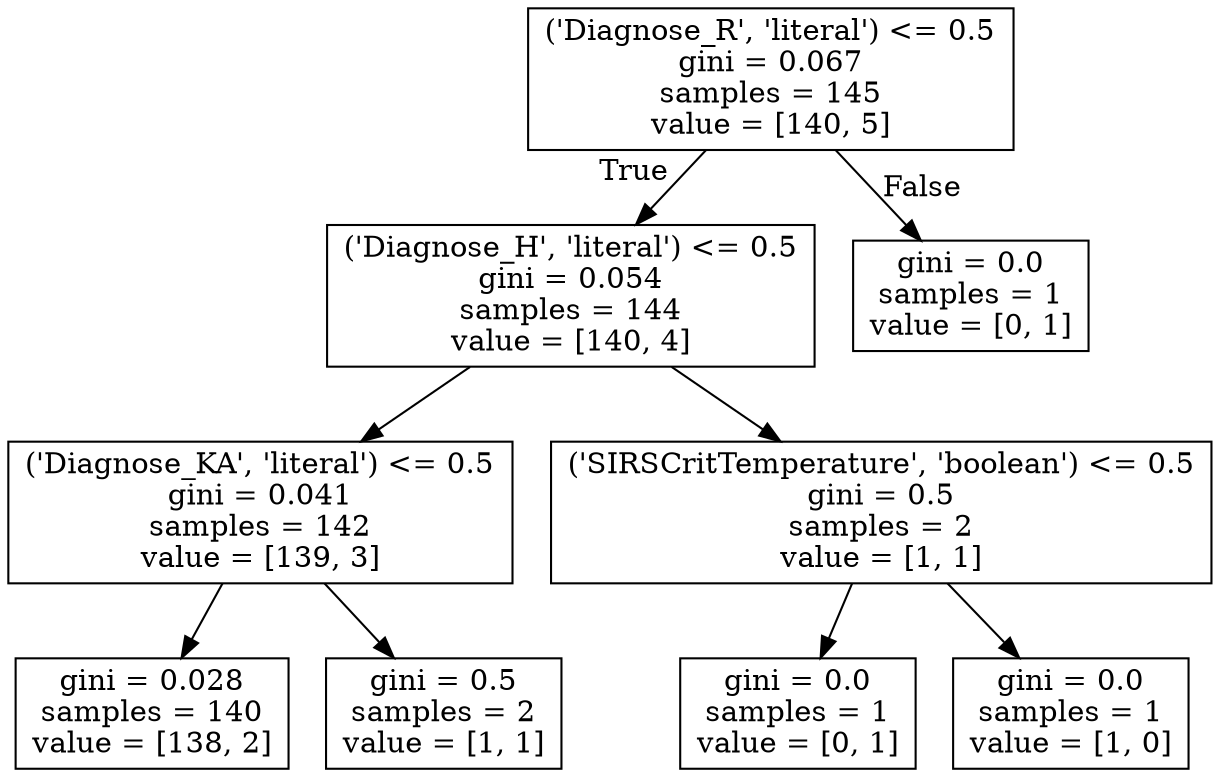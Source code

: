 digraph Tree {
node [shape=box] ;
0 [label="('Diagnose_R', 'literal') <= 0.5\ngini = 0.067\nsamples = 145\nvalue = [140, 5]"] ;
1 [label="('Diagnose_H', 'literal') <= 0.5\ngini = 0.054\nsamples = 144\nvalue = [140, 4]"] ;
0 -> 1 [labeldistance=2.5, labelangle=45, headlabel="True"] ;
2 [label="('Diagnose_KA', 'literal') <= 0.5\ngini = 0.041\nsamples = 142\nvalue = [139, 3]"] ;
1 -> 2 ;
3 [label="gini = 0.028\nsamples = 140\nvalue = [138, 2]"] ;
2 -> 3 ;
4 [label="gini = 0.5\nsamples = 2\nvalue = [1, 1]"] ;
2 -> 4 ;
5 [label="('SIRSCritTemperature', 'boolean') <= 0.5\ngini = 0.5\nsamples = 2\nvalue = [1, 1]"] ;
1 -> 5 ;
6 [label="gini = 0.0\nsamples = 1\nvalue = [0, 1]"] ;
5 -> 6 ;
7 [label="gini = 0.0\nsamples = 1\nvalue = [1, 0]"] ;
5 -> 7 ;
8 [label="gini = 0.0\nsamples = 1\nvalue = [0, 1]"] ;
0 -> 8 [labeldistance=2.5, labelangle=-45, headlabel="False"] ;
}